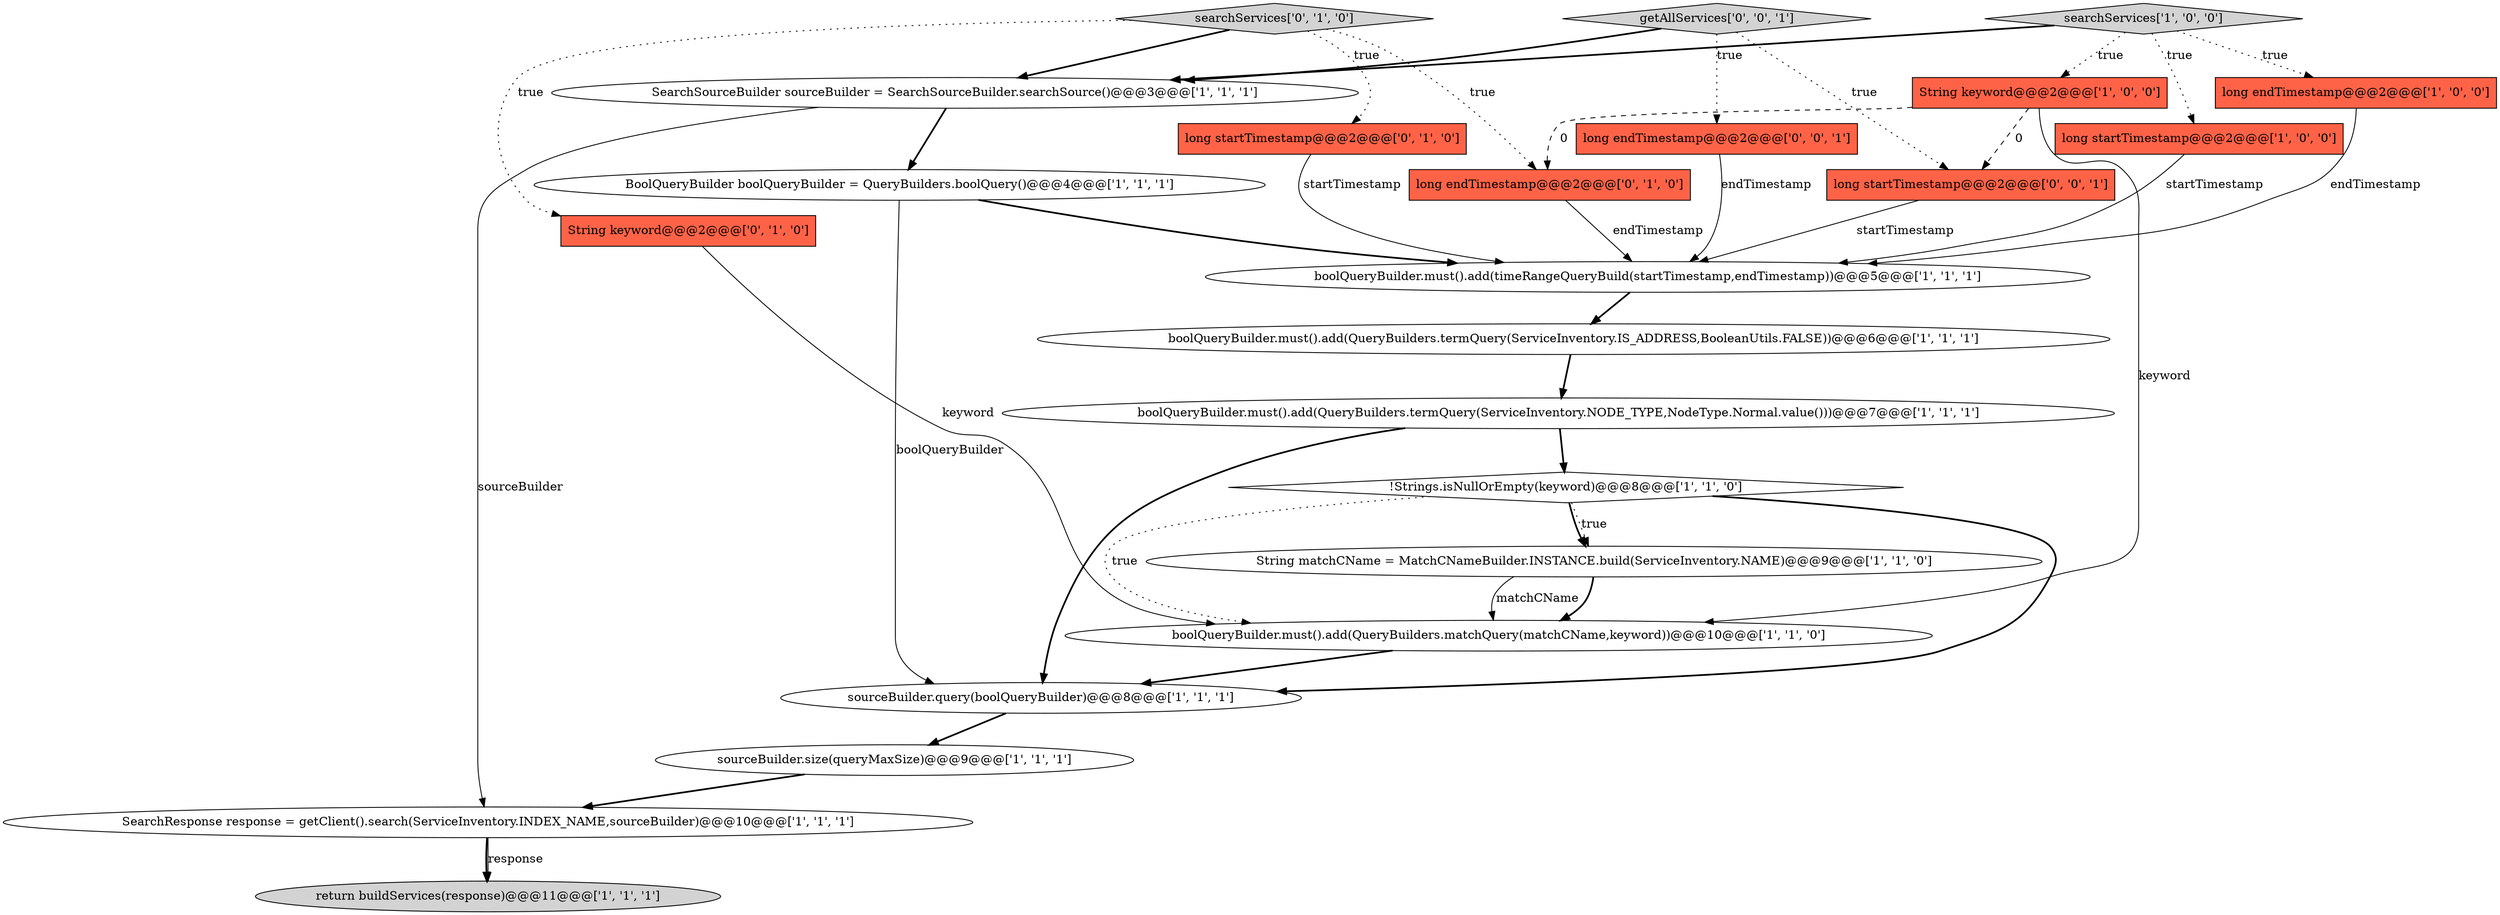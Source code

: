 digraph {
22 [style = filled, label = "long startTimestamp@@@2@@@['0', '0', '1']", fillcolor = tomato, shape = box image = "AAA0AAABBB3BBB"];
2 [style = filled, label = "long startTimestamp@@@2@@@['1', '0', '0']", fillcolor = tomato, shape = box image = "AAA0AAABBB1BBB"];
14 [style = filled, label = "String matchCName = MatchCNameBuilder.INSTANCE.build(ServiceInventory.NAME)@@@9@@@['1', '1', '0']", fillcolor = white, shape = ellipse image = "AAA0AAABBB1BBB"];
6 [style = filled, label = "String keyword@@@2@@@['1', '0', '0']", fillcolor = tomato, shape = box image = "AAA1AAABBB1BBB"];
0 [style = filled, label = "boolQueryBuilder.must().add(QueryBuilders.termQuery(ServiceInventory.NODE_TYPE,NodeType.Normal.value()))@@@7@@@['1', '1', '1']", fillcolor = white, shape = ellipse image = "AAA0AAABBB1BBB"];
10 [style = filled, label = "SearchResponse response = getClient().search(ServiceInventory.INDEX_NAME,sourceBuilder)@@@10@@@['1', '1', '1']", fillcolor = white, shape = ellipse image = "AAA0AAABBB1BBB"];
21 [style = filled, label = "long endTimestamp@@@2@@@['0', '0', '1']", fillcolor = tomato, shape = box image = "AAA0AAABBB3BBB"];
4 [style = filled, label = "sourceBuilder.size(queryMaxSize)@@@9@@@['1', '1', '1']", fillcolor = white, shape = ellipse image = "AAA0AAABBB1BBB"];
17 [style = filled, label = "String keyword@@@2@@@['0', '1', '0']", fillcolor = tomato, shape = box image = "AAA0AAABBB2BBB"];
3 [style = filled, label = "boolQueryBuilder.must().add(QueryBuilders.matchQuery(matchCName,keyword))@@@10@@@['1', '1', '0']", fillcolor = white, shape = ellipse image = "AAA0AAABBB1BBB"];
20 [style = filled, label = "getAllServices['0', '0', '1']", fillcolor = lightgray, shape = diamond image = "AAA0AAABBB3BBB"];
5 [style = filled, label = "long endTimestamp@@@2@@@['1', '0', '0']", fillcolor = tomato, shape = box image = "AAA0AAABBB1BBB"];
13 [style = filled, label = "BoolQueryBuilder boolQueryBuilder = QueryBuilders.boolQuery()@@@4@@@['1', '1', '1']", fillcolor = white, shape = ellipse image = "AAA0AAABBB1BBB"];
18 [style = filled, label = "searchServices['0', '1', '0']", fillcolor = lightgray, shape = diamond image = "AAA0AAABBB2BBB"];
7 [style = filled, label = "return buildServices(response)@@@11@@@['1', '1', '1']", fillcolor = lightgray, shape = ellipse image = "AAA0AAABBB1BBB"];
16 [style = filled, label = "long startTimestamp@@@2@@@['0', '1', '0']", fillcolor = tomato, shape = box image = "AAA0AAABBB2BBB"];
1 [style = filled, label = "!Strings.isNullOrEmpty(keyword)@@@8@@@['1', '1', '0']", fillcolor = white, shape = diamond image = "AAA0AAABBB1BBB"];
15 [style = filled, label = "sourceBuilder.query(boolQueryBuilder)@@@8@@@['1', '1', '1']", fillcolor = white, shape = ellipse image = "AAA0AAABBB1BBB"];
19 [style = filled, label = "long endTimestamp@@@2@@@['0', '1', '0']", fillcolor = tomato, shape = box image = "AAA1AAABBB2BBB"];
9 [style = filled, label = "boolQueryBuilder.must().add(QueryBuilders.termQuery(ServiceInventory.IS_ADDRESS,BooleanUtils.FALSE))@@@6@@@['1', '1', '1']", fillcolor = white, shape = ellipse image = "AAA0AAABBB1BBB"];
11 [style = filled, label = "searchServices['1', '0', '0']", fillcolor = lightgray, shape = diamond image = "AAA0AAABBB1BBB"];
8 [style = filled, label = "SearchSourceBuilder sourceBuilder = SearchSourceBuilder.searchSource()@@@3@@@['1', '1', '1']", fillcolor = white, shape = ellipse image = "AAA0AAABBB1BBB"];
12 [style = filled, label = "boolQueryBuilder.must().add(timeRangeQueryBuild(startTimestamp,endTimestamp))@@@5@@@['1', '1', '1']", fillcolor = white, shape = ellipse image = "AAA0AAABBB1BBB"];
14->3 [style = bold, label=""];
4->10 [style = bold, label=""];
13->15 [style = solid, label="boolQueryBuilder"];
9->0 [style = bold, label=""];
18->16 [style = dotted, label="true"];
1->15 [style = bold, label=""];
18->19 [style = dotted, label="true"];
2->12 [style = solid, label="startTimestamp"];
17->3 [style = solid, label="keyword"];
3->15 [style = bold, label=""];
11->5 [style = dotted, label="true"];
1->14 [style = dotted, label="true"];
20->21 [style = dotted, label="true"];
12->9 [style = bold, label=""];
10->7 [style = bold, label=""];
0->15 [style = bold, label=""];
6->22 [style = dashed, label="0"];
14->3 [style = solid, label="matchCName"];
21->12 [style = solid, label="endTimestamp"];
1->3 [style = dotted, label="true"];
16->12 [style = solid, label="startTimestamp"];
20->8 [style = bold, label=""];
5->12 [style = solid, label="endTimestamp"];
11->2 [style = dotted, label="true"];
13->12 [style = bold, label=""];
6->3 [style = solid, label="keyword"];
11->6 [style = dotted, label="true"];
0->1 [style = bold, label=""];
8->10 [style = solid, label="sourceBuilder"];
6->19 [style = dashed, label="0"];
15->4 [style = bold, label=""];
19->12 [style = solid, label="endTimestamp"];
11->8 [style = bold, label=""];
1->14 [style = bold, label=""];
18->8 [style = bold, label=""];
18->17 [style = dotted, label="true"];
20->22 [style = dotted, label="true"];
22->12 [style = solid, label="startTimestamp"];
10->7 [style = solid, label="response"];
8->13 [style = bold, label=""];
}
